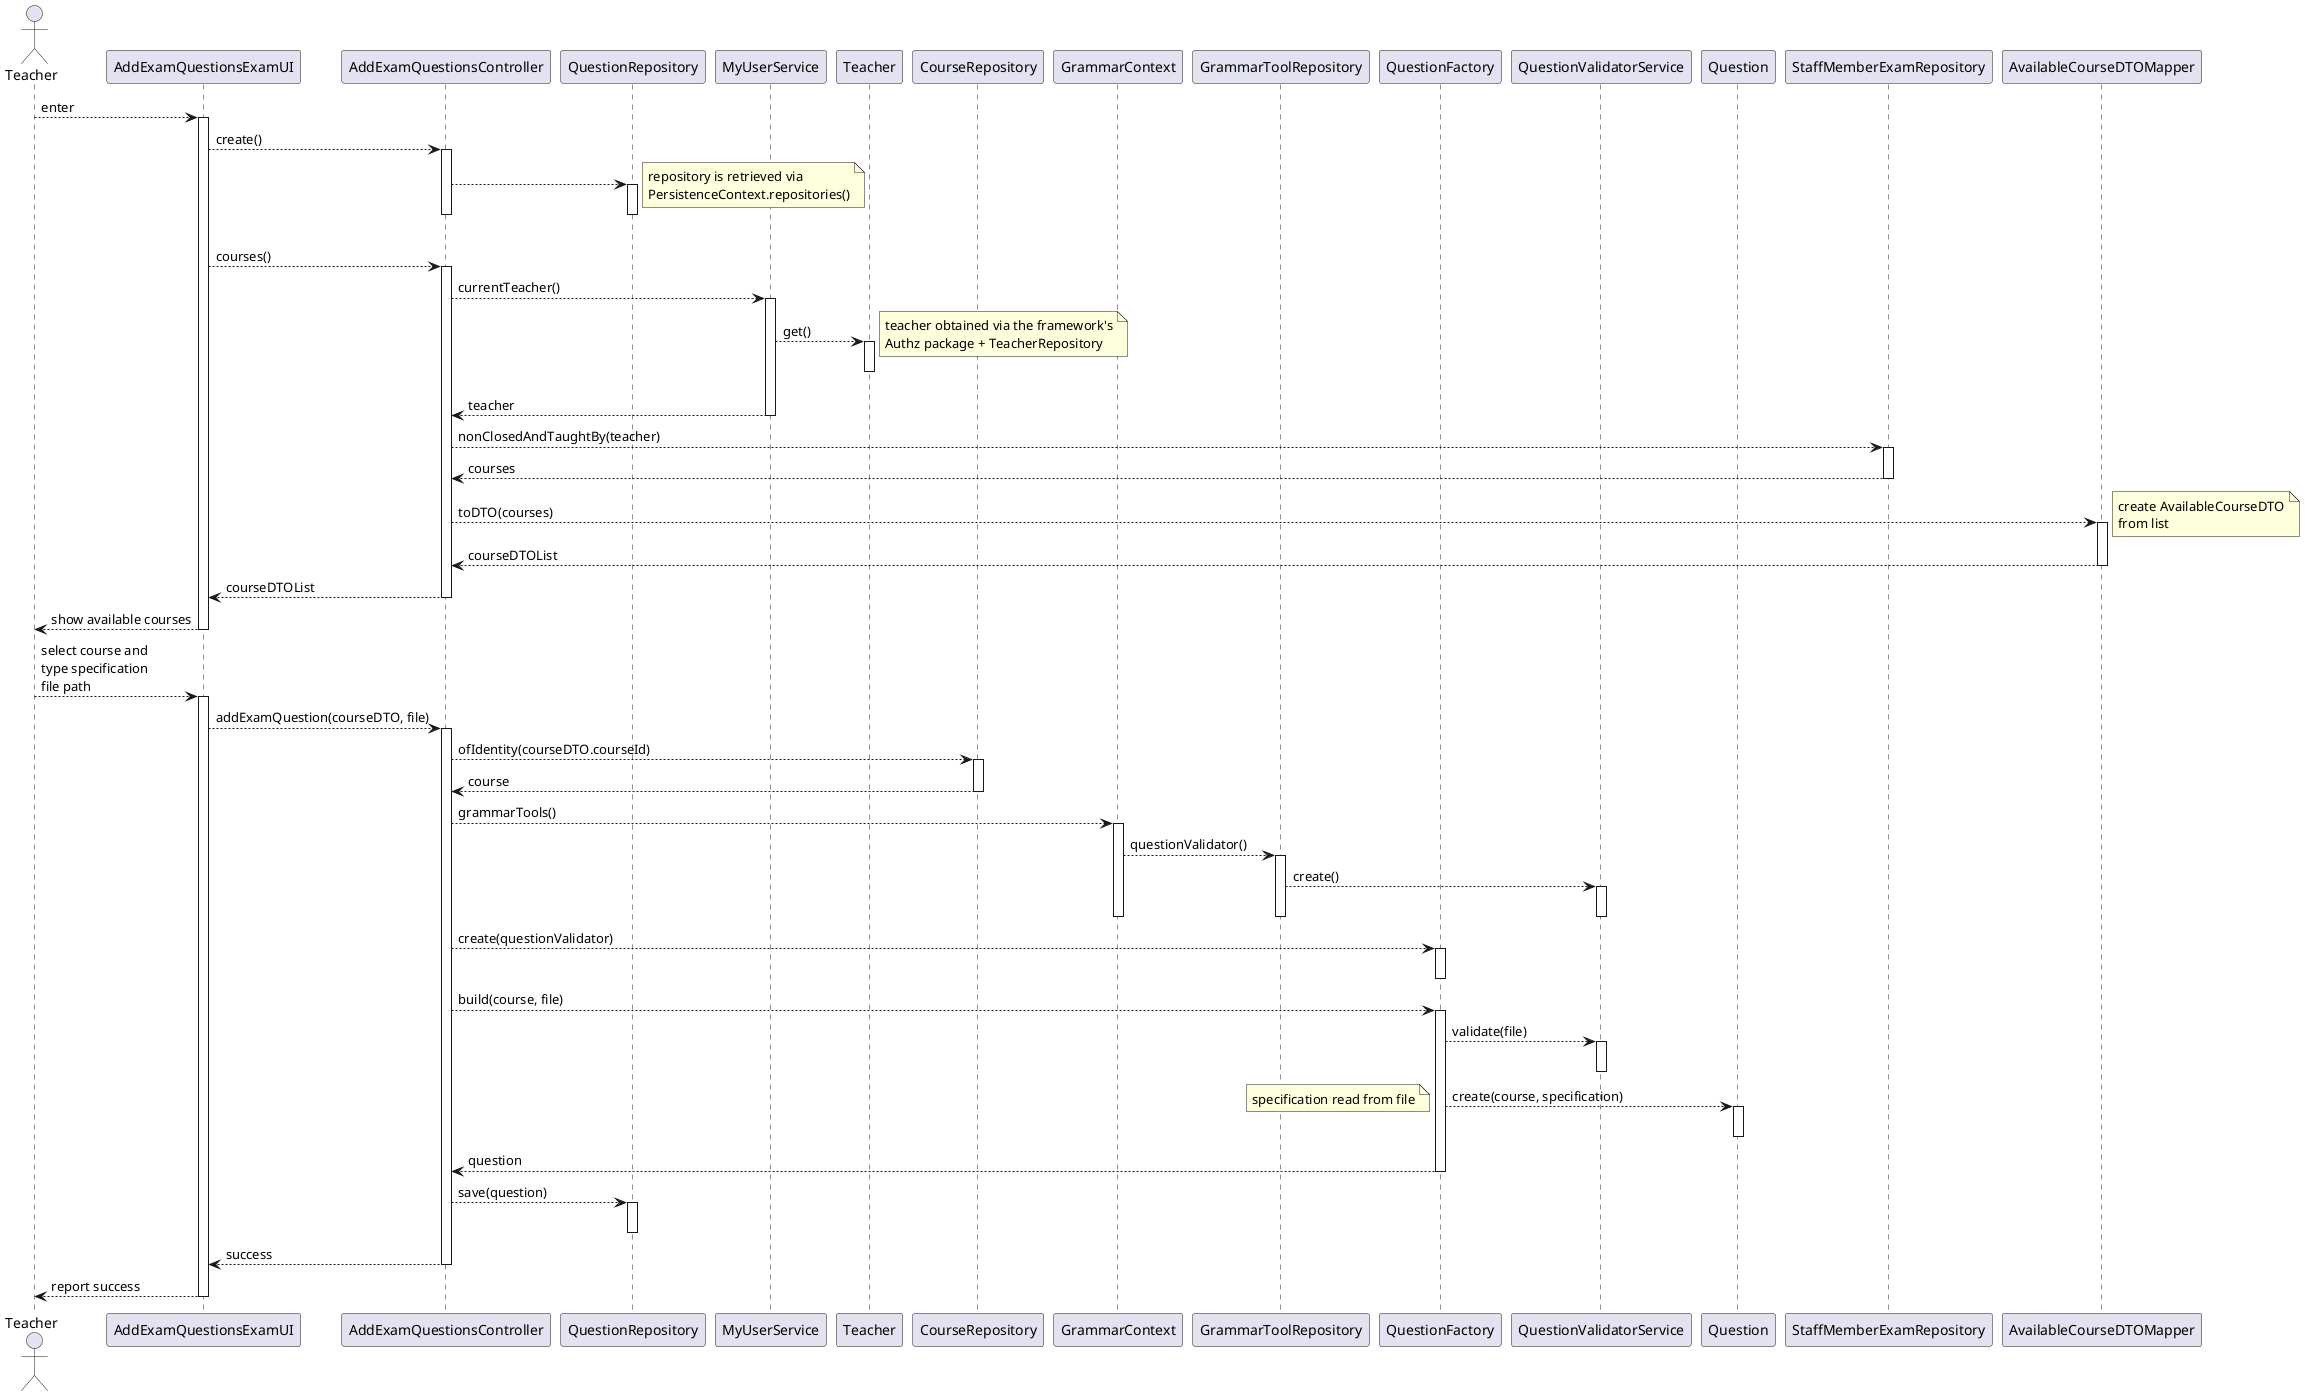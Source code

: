 @startuml

actor Teacher as user
participant AddExamQuestionsExamUI as ui
participant AddExamQuestionsController as ctrl

participant QuestionRepository as repo

participant MyUserService as user_svc
participant Teacher as teacher

participant CourseRepository as c_repo

participant GrammarContext as ctx
participant GrammarToolRepository as grepo

participant QuestionFactory as fact
participant QuestionValidatorService as svc

participant Question as question


' participant SystemUser as sys_usr
' participant TeacherRepository as t_repo

participant StaffMemberExamRepository as sm_repo

participant AvailableCourseDTOMapper as mapper
' participant AvailableCourseDTO as dto


' participant PersistenceContext as ctx
' participant RepositoryFactory as rep_fac

' participant QuestionRepository as q_repo


user --> ui: enter

activate ui

    ui --> ctrl : create()
    activate ctrl
        ctrl --> repo
        note right : repository is retrieved via\nPersistenceContext.repositories()
        activate repo
        deactivate repo
    deactivate ctrl

    ui --> ctrl : courses()
    activate ctrl
        ctrl --> user_svc : currentTeacher()
        activate user_svc
            user_svc --> teacher : get()
            activate teacher
            deactivate teacher
            note right : teacher obtained via the framework's\nAuthz package + TeacherRepository
            user_svc --> ctrl : teacher
        deactivate user_svc

        ctrl --> sm_repo : nonClosedAndTaughtBy(teacher)
        activate sm_repo
            sm_repo --> ctrl : courses
        deactivate sm_repo

        ctrl --> mapper : toDTO(courses)
        note right : create AvailableCourseDTO\nfrom list
        activate mapper
            mapper --> ctrl : courseDTOList
        deactivate mapper
        '     loop for each course in courses
        '         mapper --> dto : create()
        '         activate dto
        '         deactivate dto
        '     end loop

        ctrl --> ui : courseDTOList
    deactivate ctrl

    ui --> user : show available courses
deactivate ui

user --> ui : select course and\ntype specification\nfile path

activate ui
    ui --> ctrl : addExamQuestion(courseDTO, file)
    activate ctrl
        ctrl --> c_repo : ofIdentity(courseDTO.courseId)
        activate c_repo
            c_repo --> ctrl : course
        deactivate c_repo

        ctrl --> ctx : grammarTools()
        activate ctx
            ctx --> grepo : questionValidator()
            activate grepo
                grepo --> svc : create()
                activate svc
                deactivate svc
            deactivate grepo
        deactivate ctx

        ctrl --> fact : create(questionValidator)
        activate fact
        deactivate fact

        ctrl --> fact : build(course, file)
        activate fact
            fact --> svc : validate(file)
            activate svc
            deactivate svc

            fact --> question : create(course, specification)
            note left : specification read from file
            activate question
            deactivate question

            fact --> ctrl : question
        deactivate fact

        ctrl --> repo : save(question)
        activate repo
        deactivate repo

        ctrl --> ui : success
    deactivate ctrl

    ui --> user : report success
deactivate ui

@enduml
